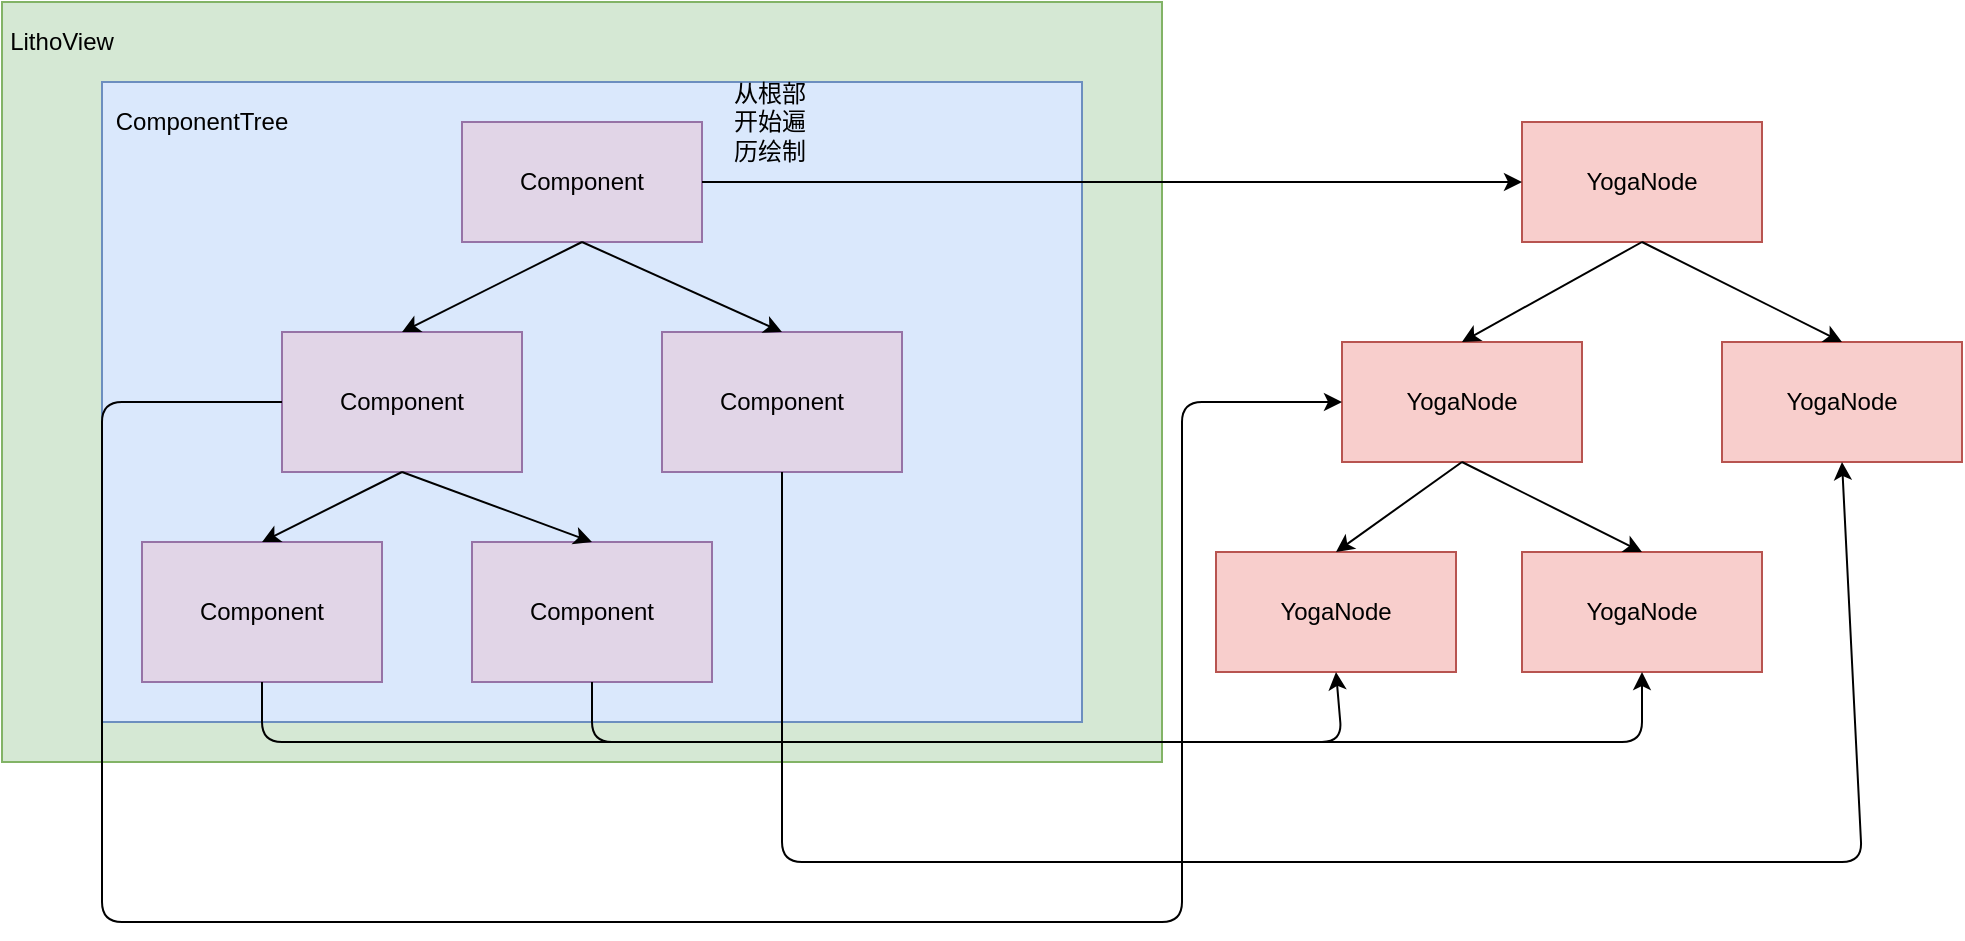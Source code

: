 <mxfile version="13.4.1" type="device"><diagram id="G3vVW4gOCNnjPCrQeofx" name="Page-1"><mxGraphModel dx="946" dy="525" grid="1" gridSize="10" guides="1" tooltips="1" connect="1" arrows="1" fold="1" page="1" pageScale="1" pageWidth="827" pageHeight="1169" math="0" shadow="0"><root><mxCell id="0"/><mxCell id="1" parent="0"/><mxCell id="_SsFHU9Hk13P7L5RPofC-1" value="" style="rounded=0;whiteSpace=wrap;html=1;fillColor=#d5e8d4;strokeColor=#82b366;" vertex="1" parent="1"><mxGeometry x="10" y="70" width="580" height="380" as="geometry"/></mxCell><mxCell id="_SsFHU9Hk13P7L5RPofC-3" value="" style="rounded=0;whiteSpace=wrap;html=1;fillColor=#dae8fc;strokeColor=#6c8ebf;" vertex="1" parent="1"><mxGeometry x="60" y="110" width="490" height="320" as="geometry"/></mxCell><mxCell id="_SsFHU9Hk13P7L5RPofC-4" value="LithoView" style="text;html=1;strokeColor=none;fillColor=none;align=center;verticalAlign=middle;whiteSpace=wrap;rounded=0;" vertex="1" parent="1"><mxGeometry x="20" y="80" width="40" height="20" as="geometry"/></mxCell><mxCell id="_SsFHU9Hk13P7L5RPofC-8" value="ComponentTree" style="text;html=1;strokeColor=none;fillColor=none;align=center;verticalAlign=middle;whiteSpace=wrap;rounded=0;" vertex="1" parent="1"><mxGeometry x="90" y="120" width="40" height="20" as="geometry"/></mxCell><mxCell id="_SsFHU9Hk13P7L5RPofC-9" value="Component" style="rounded=0;whiteSpace=wrap;html=1;fillColor=#e1d5e7;strokeColor=#9673a6;" vertex="1" parent="1"><mxGeometry x="240" y="130" width="120" height="60" as="geometry"/></mxCell><mxCell id="_SsFHU9Hk13P7L5RPofC-10" value="Component" style="rounded=0;whiteSpace=wrap;html=1;fillColor=#e1d5e7;strokeColor=#9673a6;" vertex="1" parent="1"><mxGeometry x="150" y="235" width="120" height="70" as="geometry"/></mxCell><mxCell id="_SsFHU9Hk13P7L5RPofC-11" value="Component" style="rounded=0;whiteSpace=wrap;html=1;fillColor=#e1d5e7;strokeColor=#9673a6;" vertex="1" parent="1"><mxGeometry x="340" y="235" width="120" height="70" as="geometry"/></mxCell><mxCell id="_SsFHU9Hk13P7L5RPofC-12" value="" style="endArrow=classic;html=1;exitX=0.5;exitY=1;exitDx=0;exitDy=0;entryX=0.5;entryY=0;entryDx=0;entryDy=0;" edge="1" parent="1" source="_SsFHU9Hk13P7L5RPofC-9" target="_SsFHU9Hk13P7L5RPofC-10"><mxGeometry width="50" height="50" relative="1" as="geometry"><mxPoint x="300" y="320" as="sourcePoint"/><mxPoint x="350" y="270" as="targetPoint"/></mxGeometry></mxCell><mxCell id="_SsFHU9Hk13P7L5RPofC-13" value="" style="endArrow=classic;html=1;entryX=0.5;entryY=0;entryDx=0;entryDy=0;" edge="1" parent="1" target="_SsFHU9Hk13P7L5RPofC-11"><mxGeometry width="50" height="50" relative="1" as="geometry"><mxPoint x="300" y="190" as="sourcePoint"/><mxPoint x="350" y="270" as="targetPoint"/></mxGeometry></mxCell><mxCell id="_SsFHU9Hk13P7L5RPofC-14" value="Component" style="rounded=0;whiteSpace=wrap;html=1;fillColor=#e1d5e7;strokeColor=#9673a6;" vertex="1" parent="1"><mxGeometry x="80" y="340" width="120" height="70" as="geometry"/></mxCell><mxCell id="_SsFHU9Hk13P7L5RPofC-15" value="Component" style="rounded=0;whiteSpace=wrap;html=1;fillColor=#e1d5e7;strokeColor=#9673a6;" vertex="1" parent="1"><mxGeometry x="245" y="340" width="120" height="70" as="geometry"/></mxCell><mxCell id="_SsFHU9Hk13P7L5RPofC-16" value="" style="endArrow=classic;html=1;exitX=0.5;exitY=1;exitDx=0;exitDy=0;entryX=0.5;entryY=0;entryDx=0;entryDy=0;" edge="1" parent="1" source="_SsFHU9Hk13P7L5RPofC-10" target="_SsFHU9Hk13P7L5RPofC-14"><mxGeometry width="50" height="50" relative="1" as="geometry"><mxPoint x="300" y="320" as="sourcePoint"/><mxPoint x="350" y="270" as="targetPoint"/></mxGeometry></mxCell><mxCell id="_SsFHU9Hk13P7L5RPofC-17" value="" style="endArrow=classic;html=1;exitX=0.5;exitY=1;exitDx=0;exitDy=0;entryX=0.5;entryY=0;entryDx=0;entryDy=0;" edge="1" parent="1" source="_SsFHU9Hk13P7L5RPofC-10" target="_SsFHU9Hk13P7L5RPofC-15"><mxGeometry width="50" height="50" relative="1" as="geometry"><mxPoint x="300" y="320" as="sourcePoint"/><mxPoint x="350" y="270" as="targetPoint"/></mxGeometry></mxCell><mxCell id="_SsFHU9Hk13P7L5RPofC-18" value="YogaNode" style="rounded=0;whiteSpace=wrap;html=1;fillColor=#f8cecc;strokeColor=#b85450;" vertex="1" parent="1"><mxGeometry x="770" y="130" width="120" height="60" as="geometry"/></mxCell><mxCell id="_SsFHU9Hk13P7L5RPofC-19" value="YogaNode" style="rounded=0;whiteSpace=wrap;html=1;fillColor=#f8cecc;strokeColor=#b85450;" vertex="1" parent="1"><mxGeometry x="680" y="240" width="120" height="60" as="geometry"/></mxCell><mxCell id="_SsFHU9Hk13P7L5RPofC-20" value="YogaNode" style="rounded=0;whiteSpace=wrap;html=1;fillColor=#f8cecc;strokeColor=#b85450;" vertex="1" parent="1"><mxGeometry x="870" y="240" width="120" height="60" as="geometry"/></mxCell><mxCell id="_SsFHU9Hk13P7L5RPofC-21" value="YogaNode" style="rounded=0;whiteSpace=wrap;html=1;fillColor=#f8cecc;strokeColor=#b85450;" vertex="1" parent="1"><mxGeometry x="617" y="345" width="120" height="60" as="geometry"/></mxCell><mxCell id="_SsFHU9Hk13P7L5RPofC-22" value="YogaNode" style="rounded=0;whiteSpace=wrap;html=1;fillColor=#f8cecc;strokeColor=#b85450;" vertex="1" parent="1"><mxGeometry x="770" y="345" width="120" height="60" as="geometry"/></mxCell><mxCell id="_SsFHU9Hk13P7L5RPofC-38" value="" style="endArrow=classic;html=1;exitX=0.5;exitY=1;exitDx=0;exitDy=0;entryX=0.5;entryY=0;entryDx=0;entryDy=0;" edge="1" parent="1" source="_SsFHU9Hk13P7L5RPofC-18" target="_SsFHU9Hk13P7L5RPofC-19"><mxGeometry width="50" height="50" relative="1" as="geometry"><mxPoint x="550" y="270" as="sourcePoint"/><mxPoint x="600" y="220" as="targetPoint"/></mxGeometry></mxCell><mxCell id="_SsFHU9Hk13P7L5RPofC-39" value="" style="endArrow=classic;html=1;exitX=0.5;exitY=1;exitDx=0;exitDy=0;entryX=0.5;entryY=0;entryDx=0;entryDy=0;" edge="1" parent="1" source="_SsFHU9Hk13P7L5RPofC-18" target="_SsFHU9Hk13P7L5RPofC-20"><mxGeometry width="50" height="50" relative="1" as="geometry"><mxPoint x="550" y="270" as="sourcePoint"/><mxPoint x="600" y="220" as="targetPoint"/></mxGeometry></mxCell><mxCell id="_SsFHU9Hk13P7L5RPofC-40" value="" style="endArrow=classic;html=1;exitX=0.5;exitY=1;exitDx=0;exitDy=0;entryX=0.5;entryY=0;entryDx=0;entryDy=0;" edge="1" parent="1" source="_SsFHU9Hk13P7L5RPofC-19" target="_SsFHU9Hk13P7L5RPofC-21"><mxGeometry width="50" height="50" relative="1" as="geometry"><mxPoint x="550" y="270" as="sourcePoint"/><mxPoint x="600" y="220" as="targetPoint"/></mxGeometry></mxCell><mxCell id="_SsFHU9Hk13P7L5RPofC-41" value="" style="endArrow=classic;html=1;entryX=0.5;entryY=0;entryDx=0;entryDy=0;" edge="1" parent="1" target="_SsFHU9Hk13P7L5RPofC-22"><mxGeometry width="50" height="50" relative="1" as="geometry"><mxPoint x="740" y="300" as="sourcePoint"/><mxPoint x="600" y="220" as="targetPoint"/></mxGeometry></mxCell><mxCell id="_SsFHU9Hk13P7L5RPofC-44" value="" style="endArrow=classic;html=1;exitX=1;exitY=0.5;exitDx=0;exitDy=0;entryX=0;entryY=0.5;entryDx=0;entryDy=0;" edge="1" parent="1" source="_SsFHU9Hk13P7L5RPofC-9" target="_SsFHU9Hk13P7L5RPofC-18"><mxGeometry width="50" height="50" relative="1" as="geometry"><mxPoint x="550" y="270" as="sourcePoint"/><mxPoint x="600" y="220" as="targetPoint"/></mxGeometry></mxCell><mxCell id="_SsFHU9Hk13P7L5RPofC-46" value="" style="endArrow=classic;html=1;exitX=0.5;exitY=1;exitDx=0;exitDy=0;entryX=0.5;entryY=1;entryDx=0;entryDy=0;" edge="1" parent="1" source="_SsFHU9Hk13P7L5RPofC-11" target="_SsFHU9Hk13P7L5RPofC-20"><mxGeometry width="50" height="50" relative="1" as="geometry"><mxPoint x="550" y="270" as="sourcePoint"/><mxPoint x="600" y="220" as="targetPoint"/><Array as="points"><mxPoint x="400" y="500"/><mxPoint x="940" y="500"/></Array></mxGeometry></mxCell><mxCell id="_SsFHU9Hk13P7L5RPofC-47" value="" style="endArrow=classic;html=1;exitX=0.5;exitY=1;exitDx=0;exitDy=0;entryX=0.5;entryY=1;entryDx=0;entryDy=0;" edge="1" parent="1" source="_SsFHU9Hk13P7L5RPofC-15" target="_SsFHU9Hk13P7L5RPofC-22"><mxGeometry width="50" height="50" relative="1" as="geometry"><mxPoint x="550" y="410" as="sourcePoint"/><mxPoint x="600" y="360" as="targetPoint"/><Array as="points"><mxPoint x="305" y="440"/><mxPoint x="830" y="440"/></Array></mxGeometry></mxCell><mxCell id="_SsFHU9Hk13P7L5RPofC-48" value="" style="endArrow=classic;html=1;exitX=0.5;exitY=1;exitDx=0;exitDy=0;entryX=0.5;entryY=1;entryDx=0;entryDy=0;" edge="1" parent="1" source="_SsFHU9Hk13P7L5RPofC-14" target="_SsFHU9Hk13P7L5RPofC-21"><mxGeometry width="50" height="50" relative="1" as="geometry"><mxPoint x="550" y="410" as="sourcePoint"/><mxPoint x="600" y="360" as="targetPoint"/><Array as="points"><mxPoint x="140" y="440"/><mxPoint x="680" y="440"/></Array></mxGeometry></mxCell><mxCell id="_SsFHU9Hk13P7L5RPofC-49" value="" style="endArrow=classic;html=1;exitX=0;exitY=0.5;exitDx=0;exitDy=0;entryX=0;entryY=0.5;entryDx=0;entryDy=0;" edge="1" parent="1" source="_SsFHU9Hk13P7L5RPofC-10" target="_SsFHU9Hk13P7L5RPofC-19"><mxGeometry width="50" height="50" relative="1" as="geometry"><mxPoint x="410" y="400" as="sourcePoint"/><mxPoint x="460" y="350" as="targetPoint"/><Array as="points"><mxPoint x="60" y="270"/><mxPoint x="60" y="530"/><mxPoint x="600" y="530"/><mxPoint x="600" y="270"/></Array></mxGeometry></mxCell><mxCell id="_SsFHU9Hk13P7L5RPofC-50" value="从根部开始遍历绘制" style="text;html=1;strokeColor=none;fillColor=none;align=center;verticalAlign=middle;whiteSpace=wrap;rounded=0;" vertex="1" parent="1"><mxGeometry x="374" y="120" width="40" height="20" as="geometry"/></mxCell></root></mxGraphModel></diagram></mxfile>